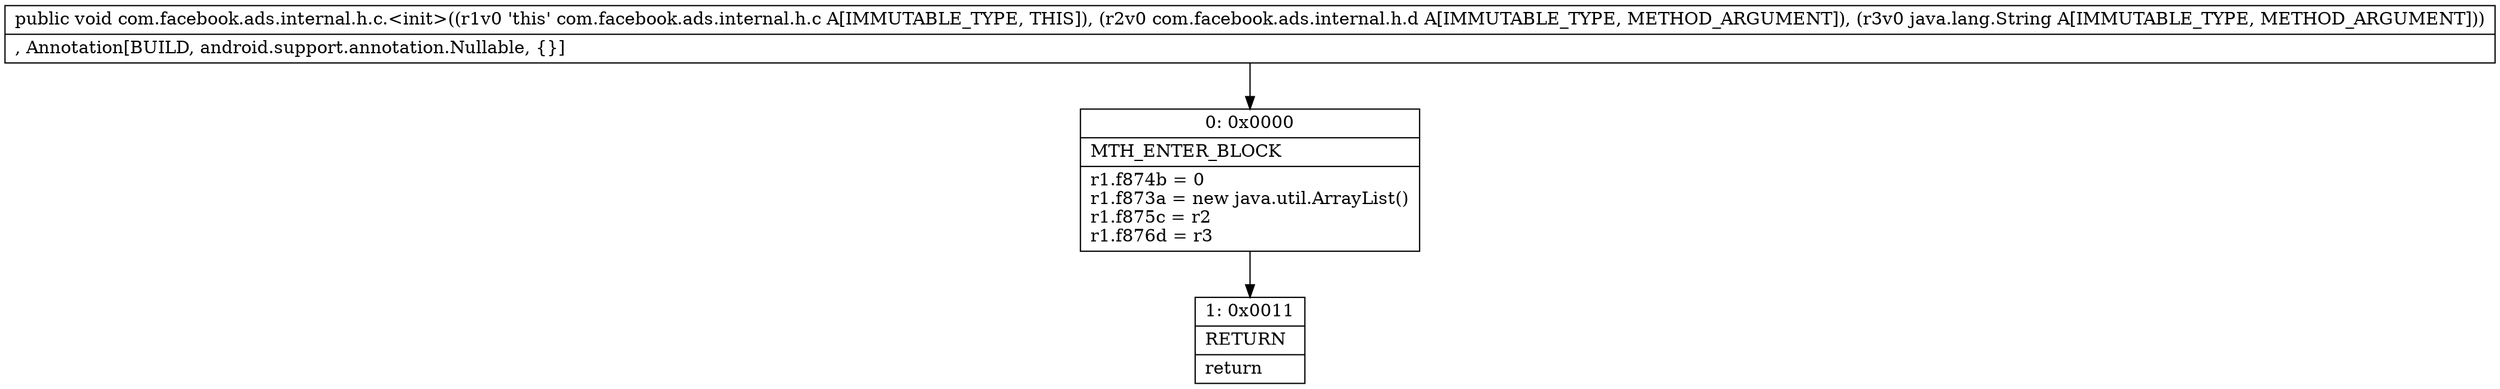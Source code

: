 digraph "CFG forcom.facebook.ads.internal.h.c.\<init\>(Lcom\/facebook\/ads\/internal\/h\/d;Ljava\/lang\/String;)V" {
Node_0 [shape=record,label="{0\:\ 0x0000|MTH_ENTER_BLOCK\l|r1.f874b = 0\lr1.f873a = new java.util.ArrayList()\lr1.f875c = r2\lr1.f876d = r3\l}"];
Node_1 [shape=record,label="{1\:\ 0x0011|RETURN\l|return\l}"];
MethodNode[shape=record,label="{public void com.facebook.ads.internal.h.c.\<init\>((r1v0 'this' com.facebook.ads.internal.h.c A[IMMUTABLE_TYPE, THIS]), (r2v0 com.facebook.ads.internal.h.d A[IMMUTABLE_TYPE, METHOD_ARGUMENT]), (r3v0 java.lang.String A[IMMUTABLE_TYPE, METHOD_ARGUMENT]))  | , Annotation[BUILD, android.support.annotation.Nullable, \{\}]\l}"];
MethodNode -> Node_0;
Node_0 -> Node_1;
}

